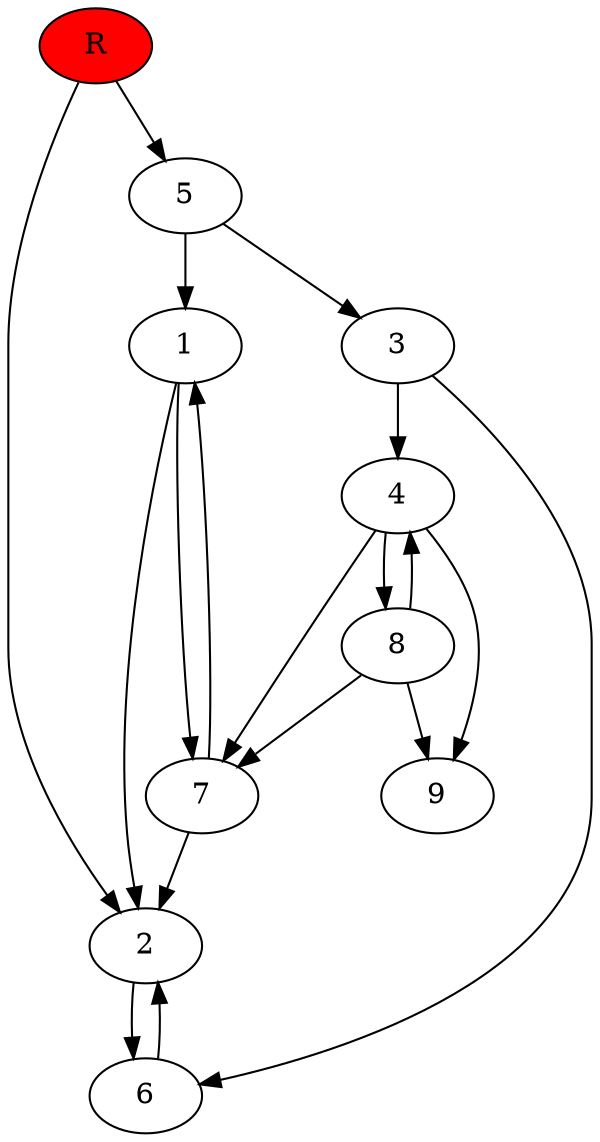 digraph prb23903 {
	1
	2
	3
	4
	5
	6
	7
	8
	R [fillcolor="#ff0000" style=filled]
	1 -> 2
	1 -> 7
	2 -> 6
	3 -> 4
	3 -> 6
	4 -> 7
	4 -> 8
	4 -> 9
	5 -> 1
	5 -> 3
	6 -> 2
	7 -> 1
	7 -> 2
	8 -> 4
	8 -> 7
	8 -> 9
	R -> 2
	R -> 5
}
